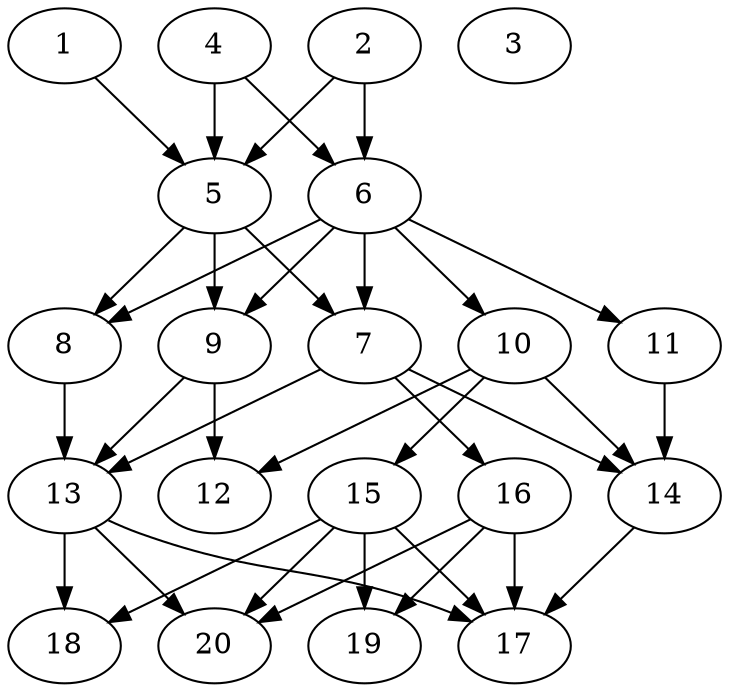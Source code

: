 // DAG automatically generated by daggen at Tue Jul 23 14:27:02 2019
// ./daggen --dot -n 20 --ccr 0.4 --fat 0.5 --regular 0.5 --density 0.7 --mindata 5242880 --maxdata 52428800 
digraph G {
  1 [size="106094080", alpha="0.03", expect_size="42437632"] 
  1 -> 5 [size ="42437632"]
  2 [size="109775360", alpha="0.01", expect_size="43910144"] 
  2 -> 5 [size ="43910144"]
  2 -> 6 [size ="43910144"]
  3 [size="58608640", alpha="0.13", expect_size="23443456"] 
  4 [size="109606400", alpha="0.19", expect_size="43842560"] 
  4 -> 5 [size ="43842560"]
  4 -> 6 [size ="43842560"]
  5 [size="60559360", alpha="0.17", expect_size="24223744"] 
  5 -> 7 [size ="24223744"]
  5 -> 8 [size ="24223744"]
  5 -> 9 [size ="24223744"]
  6 [size="21276160", alpha="0.01", expect_size="8510464"] 
  6 -> 7 [size ="8510464"]
  6 -> 8 [size ="8510464"]
  6 -> 9 [size ="8510464"]
  6 -> 10 [size ="8510464"]
  6 -> 11 [size ="8510464"]
  7 [size="91005440", alpha="0.04", expect_size="36402176"] 
  7 -> 13 [size ="36402176"]
  7 -> 14 [size ="36402176"]
  7 -> 16 [size ="36402176"]
  8 [size="130337280", alpha="0.13", expect_size="52134912"] 
  8 -> 13 [size ="52134912"]
  9 [size="44111360", alpha="0.05", expect_size="17644544"] 
  9 -> 12 [size ="17644544"]
  9 -> 13 [size ="17644544"]
  10 [size="50647040", alpha="0.01", expect_size="20258816"] 
  10 -> 12 [size ="20258816"]
  10 -> 14 [size ="20258816"]
  10 -> 15 [size ="20258816"]
  11 [size="14773760", alpha="0.09", expect_size="5909504"] 
  11 -> 14 [size ="5909504"]
  12 [size="30097920", alpha="0.13", expect_size="12039168"] 
  13 [size="36843520", alpha="0.10", expect_size="14737408"] 
  13 -> 17 [size ="14737408"]
  13 -> 18 [size ="14737408"]
  13 -> 20 [size ="14737408"]
  14 [size="116349440", alpha="0.02", expect_size="46539776"] 
  14 -> 17 [size ="46539776"]
  15 [size="111060480", alpha="0.04", expect_size="44424192"] 
  15 -> 17 [size ="44424192"]
  15 -> 18 [size ="44424192"]
  15 -> 19 [size ="44424192"]
  15 -> 20 [size ="44424192"]
  16 [size="90549760", alpha="0.08", expect_size="36219904"] 
  16 -> 17 [size ="36219904"]
  16 -> 19 [size ="36219904"]
  16 -> 20 [size ="36219904"]
  17 [size="97423360", alpha="0.10", expect_size="38969344"] 
  18 [size="118443520", alpha="0.20", expect_size="47377408"] 
  19 [size="78174720", alpha="0.07", expect_size="31269888"] 
  20 [size="104729600", alpha="0.14", expect_size="41891840"] 
}

